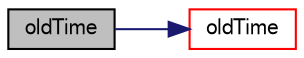 digraph "oldTime"
{
  bgcolor="transparent";
  edge [fontname="FreeSans",fontsize="10",labelfontname="FreeSans",labelfontsize="10"];
  node [fontname="FreeSans",fontsize="10",shape=record];
  rankdir="LR";
  Node1 [label="oldTime",height=0.2,width=0.4,color="black", fillcolor="grey75", style="filled" fontcolor="black"];
  Node1 -> Node2 [color="midnightblue",fontsize="10",style="solid",fontname="FreeSans"];
  Node2 [label="oldTime",height=0.2,width=0.4,color="red",URL="$a00896.html#a590e4782d38c7bab9fc7d231aa6b5f3f",tooltip="Return old time field. "];
}
